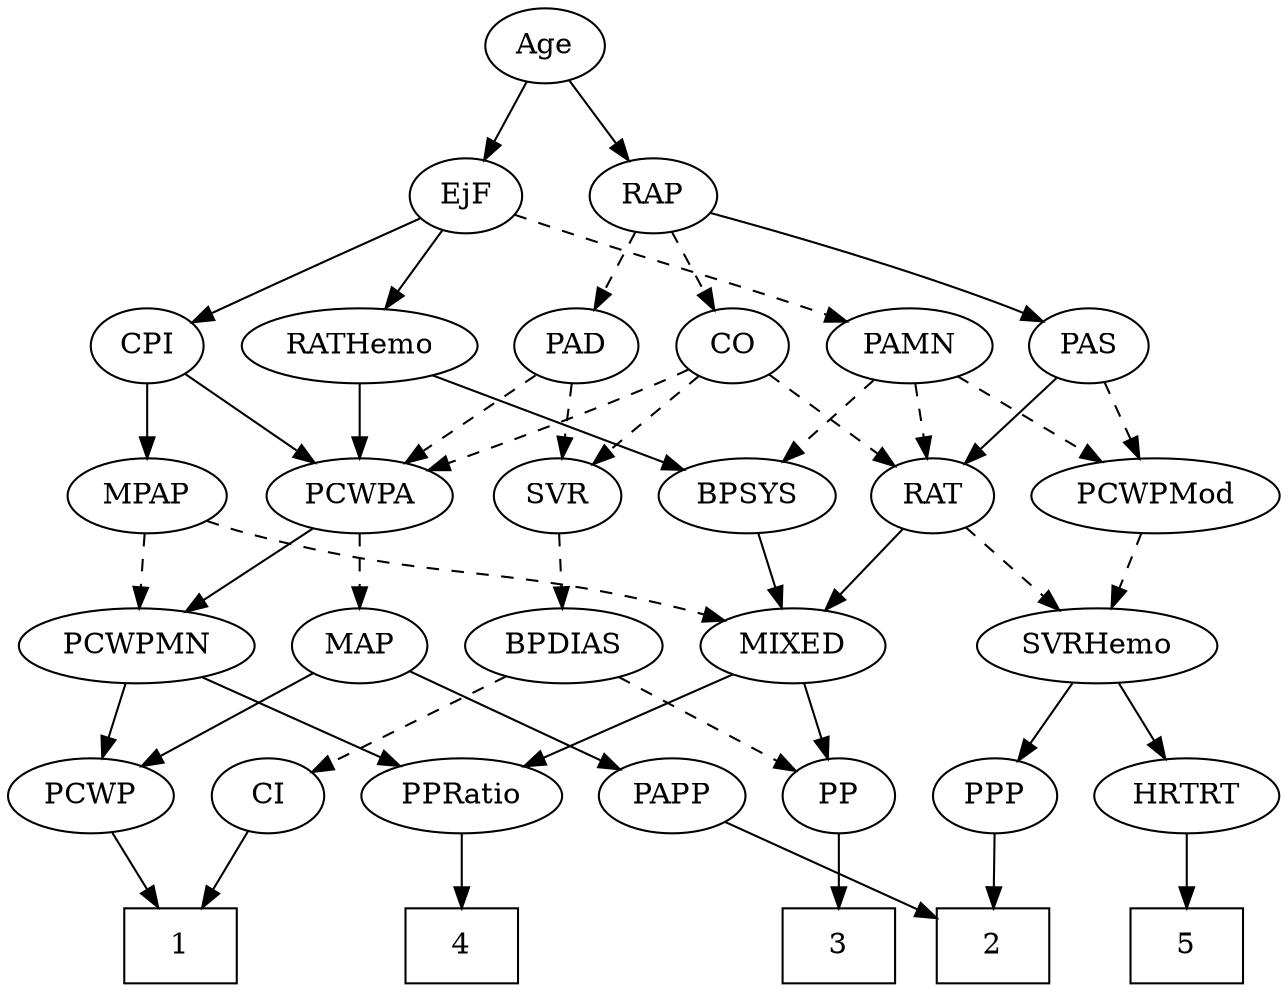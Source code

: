 strict digraph {
	graph [bb="0,0,562.74,468"];
	node [label="\N"];
	1	[height=0.5,
		pos="75.097,18",
		shape=box,
		width=0.75];
	2	[height=0.5,
		pos="438.1,18",
		shape=box,
		width=0.75];
	3	[height=0.5,
		pos="366.1,18",
		shape=box,
		width=0.75];
	4	[height=0.5,
		pos="200.1,18",
		shape=box,
		width=0.75];
	5	[height=0.5,
		pos="523.1,18",
		shape=box,
		width=0.75];
	Age	[height=0.5,
		pos="289.1,450",
		width=0.75];
	EjF	[height=0.5,
		pos="253.1,378",
		width=0.75];
	Age -> EjF	[pos="e,261.4,395.15 280.75,432.76 276.39,424.28 270.95,413.71 266.06,404.2",
		style=solid];
	RAP	[height=0.5,
		pos="331.1,378",
		width=0.77632];
	Age -> RAP	[pos="e,321.31,395.31 298.63,433.12 303.76,424.56 310.22,413.8 316.02,404.13",
		style=solid];
	PAMN	[height=0.5,
		pos="418.1,306",
		width=1.011];
	EjF -> PAMN	[pos="e,391.29,318.37 275.35,367.56 302.61,355.99 349.18,336.24 381.69,322.45",
		style=dashed];
	RATHemo	[height=0.5,
		pos="243.1,306",
		width=1.3721];
	EjF -> RATHemo	[pos="e,245.56,324.28 250.68,360.05 249.57,352.35 248.24,343.03 247.01,334.36",
		style=solid];
	CPI	[height=0.5,
		pos="73.097,306",
		width=0.75];
	EjF -> CPI	[pos="e,94.277,317.38 229.4,369 200.66,359.13 150.86,341.51 109.1,324 107.28,323.24 105.42,322.44 103.55,321.61",
		style=solid];
	PAD	[height=0.5,
		pos="147.1,306",
		width=0.79437];
	RAP -> PAD	[pos="e,169.46,317.4 308.07,367.43 301.93,364.95 295.28,362.32 289.1,360 243.3,342.82 230.58,342 185.1,324 183.02,323.18 180.9,322.31 \
178.76,321.41",
		style=dashed];
	CO	[height=0.5,
		pos="337.1,306",
		width=0.75];
	RAP -> CO	[pos="e,335.63,324.1 332.58,359.7 333.24,351.98 334.04,342.71 334.77,334.11",
		style=dashed];
	PAS	[height=0.5,
		pos="499.1,306",
		width=0.75];
	RAP -> PAS	[pos="e,477.87,317.28 354.64,368.03 381.18,357.81 425.53,340.4 463.1,324 464.9,323.21 466.75,322.39 468.61,321.55",
		style=solid];
	MIXED	[height=0.5,
		pos="347.1,162",
		width=1.1193];
	PP	[height=0.5,
		pos="366.1,90",
		width=0.75];
	MIXED -> PP	[pos="e,361.54,107.79 351.7,144.05 353.84,136.14 356.45,126.54 358.85,117.69",
		style=solid];
	PPRatio	[height=0.5,
		pos="200.1,90",
		width=1.1013];
	MIXED -> PPRatio	[pos="e,226.52,103.58 320.48,148.32 296.75,137.02 261.83,120.4 235.71,107.96",
		style=solid];
	MPAP	[height=0.5,
		pos="60.097,234",
		width=0.97491];
	MPAP -> MIXED	[pos="e,316.9,174.04 86.353,221.95 92.131,219.77 98.267,217.65 104.1,216 188.04,192.18 212.68,202.1 297.1,180 300.44,179.13 303.87,178.14 \
307.31,177.1",
		style=dashed];
	PCWPMN	[height=0.5,
		pos="56.097,162",
		width=1.3902];
	MPAP -> PCWPMN	[pos="e,57.074,180.1 59.108,215.7 58.667,207.98 58.138,198.71 57.646,190.11",
		style=dashed];
	BPSYS	[height=0.5,
		pos="328.1,234",
		width=1.0471];
	BPSYS -> MIXED	[pos="e,342.41,180.28 332.7,216.05 334.81,208.26 337.37,198.82 339.75,190.08",
		style=solid];
	SVR	[height=0.5,
		pos="244.1,234",
		width=0.77632];
	PAD -> SVR	[pos="e,226.26,247.87 165.34,291.83 180.2,281.11 201.37,265.83 218.02,253.82",
		style=dashed];
	PCWPA	[height=0.5,
		pos="155.1,234",
		width=1.1555];
	PAD -> PCWPA	[pos="e,153.14,252.1 149.07,287.7 149.96,279.98 151.02,270.71 152,262.11",
		style=dashed];
	RAT	[height=0.5,
		pos="411.1,234",
		width=0.75827];
	CO -> RAT	[pos="e,396.14,249.14 352.07,290.83 362.6,280.87 376.88,267.37 388.75,256.14",
		style=dashed];
	CO -> SVR	[pos="e,261.51,248.11 319.6,291.83 305.58,281.27 285.68,266.3 269.84,254.37",
		style=dashed];
	CO -> PCWPA	[pos="e,187.04,245.64 315.92,294.6 311.09,292.34 305.95,290.02 301.1,288 266.32,273.51 226.02,259.05 196.58,248.91",
		style=dashed];
	PAS -> RAT	[pos="e,428.01,248.46 482.13,291.5 469.1,281.14 450.92,266.67 436.21,254.97",
		style=solid];
	PCWPMod	[height=0.5,
		pos="508.1,234",
		width=1.4443];
	PAS -> PCWPMod	[pos="e,505.88,252.28 501.28,288.05 502.27,280.35 503.46,271.03 504.58,262.36",
		style=dashed];
	PAMN -> BPSYS	[pos="e,347.03,249.73 399.45,290.5 386.62,280.52 369.39,267.11 355.07,255.98",
		style=dashed];
	PAMN -> RAT	[pos="e,412.81,252.1 416.37,287.7 415.6,279.98 414.67,270.71 413.81,262.11",
		style=dashed];
	PAMN -> PCWPMod	[pos="e,487.91,250.7 436.74,290.5 449.23,280.79 465.88,267.83 479.97,256.88",
		style=dashed];
	RATHemo -> BPSYS	[pos="e,310.05,249.86 262.38,289.12 274.12,279.45 289.25,266.99 302.04,256.46",
		style=solid];
	RATHemo -> PCWPA	[pos="e,174.27,250.25 223.57,289.46 211.41,279.79 195.59,267.21 182.22,256.58",
		style=solid];
	CPI -> MPAP	[pos="e,63.305,252.28 69.95,288.05 68.518,280.35 66.788,271.03 65.179,262.36",
		style=solid];
	CPI -> PCWPA	[pos="e,137.22,250.26 89.297,291.17 100.74,281.4 116.31,268.11 129.43,256.91",
		style=solid];
	RAT -> MIXED	[pos="e,361.99,179.29 397.52,218.15 389.22,209.07 378.4,197.24 368.92,186.87",
		style=solid];
	SVRHemo	[height=0.5,
		pos="457.1,162",
		width=1.3902];
	RAT -> SVRHemo	[pos="e,446.06,179.8 421.53,217.12 427.14,208.59 434.17,197.89 440.5,188.25",
		style=dashed];
	BPDIAS	[height=0.5,
		pos="246.1,162",
		width=1.1735];
	SVR -> BPDIAS	[pos="e,245.61,180.1 244.59,215.7 244.81,207.98 245.08,198.71 245.32,190.11",
		style=dashed];
	PCWPMod -> SVRHemo	[pos="e,469.45,179.96 496.01,216.41 489.88,207.99 482.29,197.58 475.46,188.2",
		style=dashed];
	PCWPA -> PCWPMN	[pos="e,77.746,178.31 134.1,218.15 120.12,208.27 101.53,195.12 86.006,184.15",
		style=solid];
	MAP	[height=0.5,
		pos="155.1,162",
		width=0.84854];
	PCWPA -> MAP	[pos="e,155.1,180.1 155.1,215.7 155.1,207.98 155.1,198.71 155.1,190.11",
		style=dashed];
	PCWPMN -> PPRatio	[pos="e,174.13,103.62 84.547,147.17 107.66,135.94 140.36,120.04 165.08,108.02",
		style=solid];
	PCWP	[height=0.5,
		pos="35.097,90",
		width=0.97491];
	PCWPMN -> PCWP	[pos="e,40.279,108.28 51.013,144.05 48.675,136.26 45.843,126.82 43.221,118.08",
		style=solid];
	PPP	[height=0.5,
		pos="438.1,90",
		width=0.75];
	SVRHemo -> PPP	[pos="e,442.65,107.79 452.5,144.05 450.35,136.14 447.74,126.54 445.34,117.69",
		style=solid];
	HRTRT	[height=0.5,
		pos="523.1,90",
		width=1.1013];
	SVRHemo -> HRTRT	[pos="e,507.87,107.15 472.4,144.76 480.9,135.75 491.62,124.39 501.01,114.43",
		style=solid];
	BPDIAS -> PP	[pos="e,346.5,102.43 270.09,147 289.55,135.65 317.02,119.63 337.59,107.63",
		style=dashed];
	CI	[height=0.5,
		pos="115.1,90",
		width=0.75];
	BPDIAS -> CI	[pos="e,135.55,101.93 220.84,147.5 199.01,135.84 167.45,118.98 144.5,106.71",
		style=dashed];
	MAP -> PCWP	[pos="e,57.387,104 134.19,148.81 115.39,137.84 87.518,121.58 66.117,109.1",
		style=solid];
	PAPP	[height=0.5,
		pos="289.1,90",
		width=0.88464];
	MAP -> PAPP	[pos="e,266.49,102.81 177.22,149.44 199.11,138.01 232.81,120.4 257.51,107.5",
		style=solid];
	PP -> 3	[pos="e,366.1,36.104 366.1,71.697 366.1,63.983 366.1,54.712 366.1,46.112",
		style=solid];
	PPP -> 2	[pos="e,438.1,36.104 438.1,71.697 438.1,63.983 438.1,54.712 438.1,46.112",
		style=solid];
	PPRatio -> 4	[pos="e,200.1,36.104 200.1,71.697 200.1,63.983 200.1,54.712 200.1,46.112",
		style=solid];
	PCWP -> 1	[pos="e,65.127,36.447 44.576,72.411 49.22,64.285 54.921,54.307 60.134,45.184",
		style=solid];
	CI -> 1	[pos="e,84.882,36.124 105.82,72.765 101.11,64.525 95.278,54.317 89.963,45.016",
		style=solid];
	PAPP -> 2	[pos="e,410.97,31.817 312.91,77.851 334,67.975 365.84,53.052 401.76,36.154",
		style=solid];
	HRTRT -> 5	[pos="e,523.1,36.104 523.1,71.697 523.1,63.983 523.1,54.712 523.1,46.112",
		style=solid];
}
